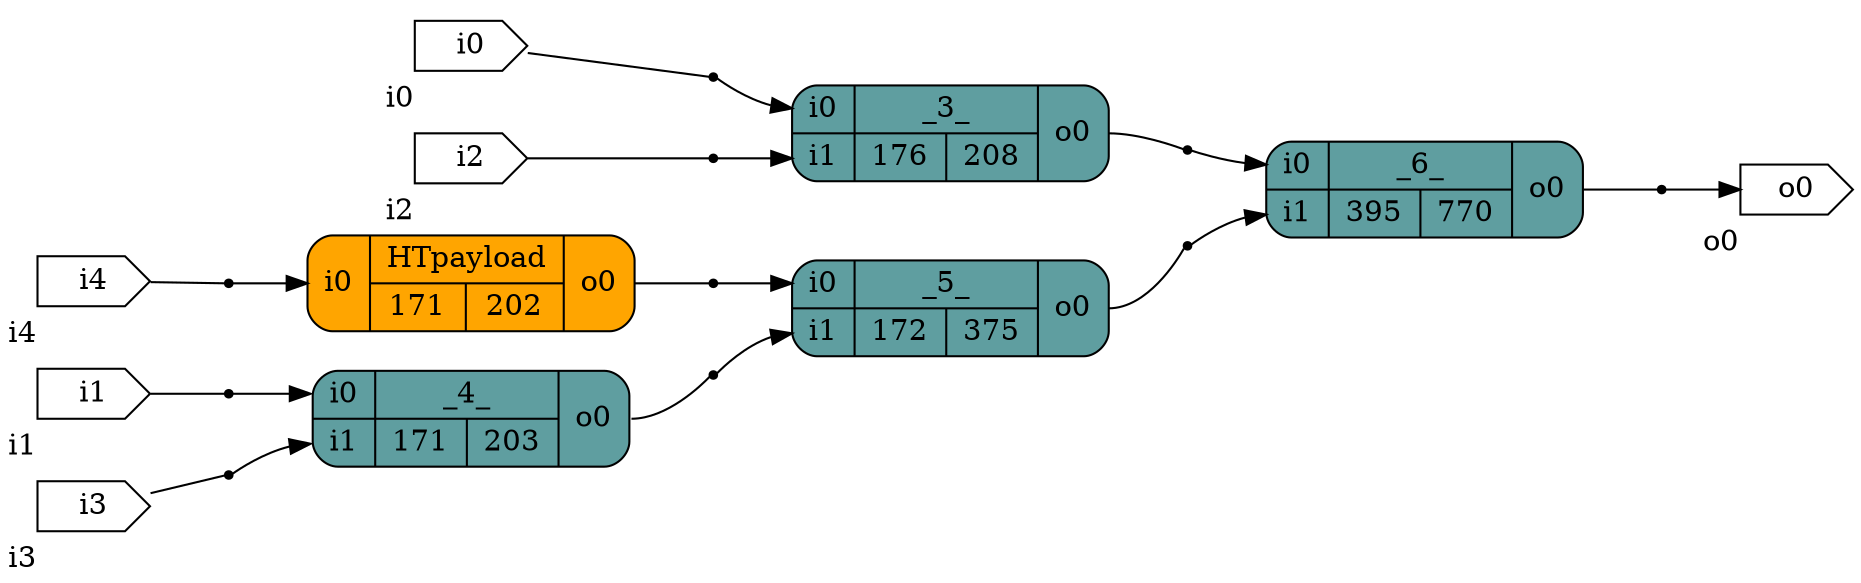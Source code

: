 digraph xor5_copy {
		graph [rankdir = LR];
		_3_[shape=record; style="rounded,filled"; fillcolor=cadetblue; label="{{<i0>i0|<i1>i1}|{_3_|{176|208}}|{<o0>o0}}"]
		_4_[shape=record; style="rounded,filled"; fillcolor=cadetblue; label="{{<i0>i0|<i1>i1}|{_4_|{171|203}}|{<o0>o0}}"]
		_5_[shape=record; style="rounded,filled"; fillcolor=cadetblue; label="{{<i0>i0|<i1>i1}|{_5_|{172|375}}|{<o0>o0}}"]
		_6_[shape=record; style="rounded,filled"; fillcolor=cadetblue; label="{{<i0>i0|<i1>i1}|{_6_|{395|770}}|{<o0>o0}}"]
		HTpayload[shape=record; style="rounded,filled"; fillcolor=orange1; label="{{<i0>i0}|{HTpayload|{171|202}}|{<o0>o0}}"]
		i0[shape=cds,xlabel="i0"]
		i1[shape=cds,xlabel="i1"]
		i2[shape=cds,xlabel="i2"]
		i3[shape=cds,xlabel="i3"]
		i4[shape=cds,xlabel="i4"]
		o0[shape=cds,xlabel="o0"]
		wi0[shape=point];
		i0 -> wi0[arrowhead=none]
		wi0 -> _3_:i0;
		wi1[shape=point];
		i1 -> wi1[arrowhead=none]
		wi1 -> _4_:i0;
		wi2[shape=point];
		i2 -> wi2[arrowhead=none]
		wi2 -> _3_:i1;
		wi3[shape=point];
		i3 -> wi3[arrowhead=none]
		wi3 -> _4_:i1;
		wi4[shape=point];
		i4 -> wi4[arrowhead=none]
		wi4 -> HTpayload:i0;
		w_0_[shape=point];
		_3_:o0 -> w_0_[arrowhead=none]
		w_0_ -> _6_:i0;
		w_1_[shape=point];
		_4_:o0 -> w_1_[arrowhead=none]
		w_1_ -> _5_:i1;
		w_2_[shape=point];
		_5_:o0 -> w_2_[arrowhead=none]
		w_2_ -> _6_:i1;
		wo0[shape=point];
		_6_:o0 -> wo0[arrowhead=none]
		wo0 -> o0;
		w_9_[shape=point];
		HTpayload:o0 -> w_9_[arrowhead=none]
		w_9_ -> _5_:i0;
}
